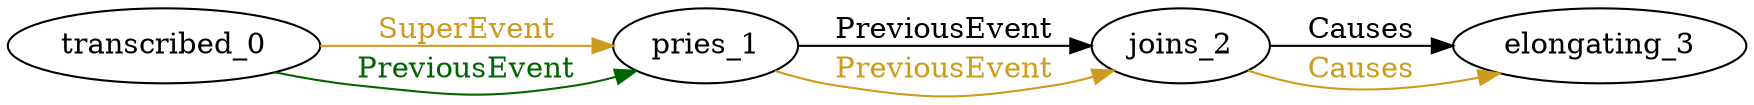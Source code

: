 digraph finite_state_machine { 
	rankdir=LR;
	size="50,50";
node0 [label = "transcribed_0"]
node1 [label = "pries_1"]
node2 [label = "joins_2"]
node3 [label = "elongating_3"]
node0 -> node1 [ label = "SuperEvent" fontcolor="goldenrod3"  color = "goldenrod3"];
node1 -> node2 [ label = "PreviousEvent" fontcolor="black"  color = "Black"];
node1 -> node2 [ label = "PreviousEvent" fontcolor="goldenrod3"  color = "goldenrod3"];
node2 -> node3 [ label = "Causes" fontcolor="black"  color = "Black"];
node2 -> node3 [ label = "Causes" fontcolor="goldenrod3"  color = "goldenrod3"];
node0 -> node1 [ label = "PreviousEvent" fontcolor="darkgreen"  color = "darkgreen"];
}